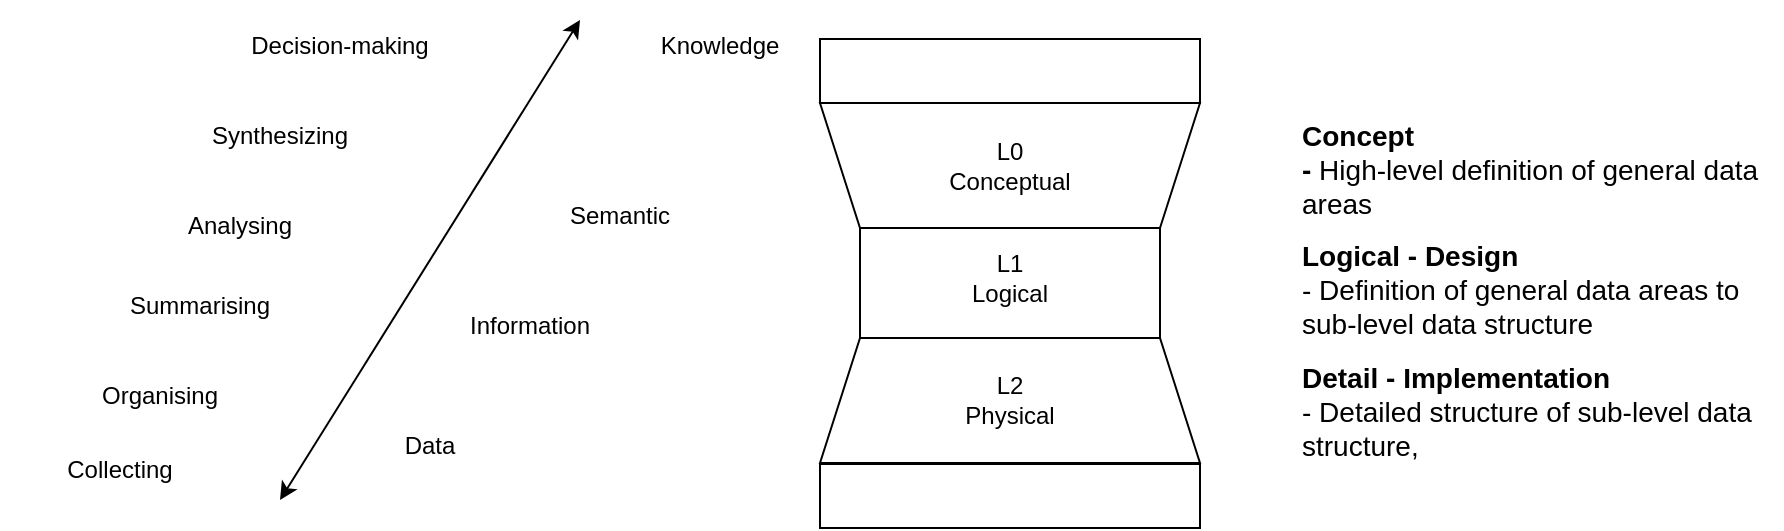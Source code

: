 <mxfile version="15.4.0" type="device" pages="2"><diagram id="O08hZm6LA_D-F_sKu-6L" name="Model"><mxGraphModel dx="1936" dy="966" grid="1" gridSize="10" guides="1" tooltips="1" connect="1" arrows="1" fold="1" page="1" pageScale="1" pageWidth="850" pageHeight="1100" math="0" shadow="0"><root><mxCell id="0"/><mxCell id="1" parent="0"/><mxCell id="8JAuBpOhYjvijGY1OPRY-4" value="&lt;p style=&quot;margin: 0px; text-indent: 0px; direction: ltr; font-size: 14px;&quot;&gt;&lt;font style=&quot;font-size: 14px; font-family: Arial; color: rgb(0, 0, 0); direction: ltr; letter-spacing: 0px; line-height: 120%; opacity: 1;&quot;&gt;&lt;b style=&quot;font-size: 14px;&quot;&gt;Concept &lt;br style=&quot;font-size: 14px;&quot;&gt;&lt;/b&gt;&lt;/font&gt;&lt;font style=&quot;font-size: 14px; font-family: Arial; color: rgb(0, 0, 0); direction: ltr; letter-spacing: 0px; line-height: 120%; opacity: 1;&quot;&gt;&lt;b style=&quot;font-size: 14px;&quot;&gt;-&lt;/b&gt;&lt;/font&gt;&lt;font style=&quot;font-size: 14px; font-family: Arial; color: rgb(0, 0, 0); direction: ltr; letter-spacing: 0px; line-height: 120%; opacity: 1;&quot;&gt; High-level definition of general data areas&lt;br style=&quot;font-size: 14px;&quot;&gt;&lt;/font&gt;&lt;/p&gt;" style="verticalAlign=middle;align=left;vsdxID=1;fillColor=none;gradientColor=none;shape=stencil(nZBLDoAgDERP0z3SIyjew0SURgSD+Lu9kMZoXLhwN9O+tukAlrNpJg1SzDH4QW/URgNYgZTkjA4UkwJUgGXng+6DX1zLfmoymdXo17xh5zmRJ6Q42BWCfc2oJfdAr+Yv+AP9Cb7OJ3H/2JG1HNGz/84klThPVCc=);strokeColor=none;spacingTop=-1;spacingBottom=-1;spacingLeft=-1;spacingRight=-1;labelBackgroundColor=none;rounded=0;html=1;whiteSpace=wrap;fontSize=14;" parent="1" vertex="1"><mxGeometry x="490" y="285" width="240" height="80" as="geometry"/></mxCell><mxCell id="8JAuBpOhYjvijGY1OPRY-5" value="&lt;p style=&quot;margin: 0px ; text-indent: 0px ; direction: ltr ; font-size: 14px&quot;&gt;&lt;font style=&quot;font-size: 14px ; font-family: &amp;#34;arial&amp;#34; ; color: rgb(0 , 0 , 0) ; direction: ltr ; letter-spacing: 0px ; line-height: 120% ; opacity: 1&quot;&gt;&lt;b style=&quot;font-size: 14px&quot;&gt;Logical - Design&lt;br style=&quot;font-size: 14px&quot;&gt;&lt;/b&gt;&lt;/font&gt;&lt;font style=&quot;font-size: 14px ; font-family: &amp;#34;arial&amp;#34; ; color: rgb(0 , 0 , 0) ; direction: ltr ; letter-spacing: 0px ; line-height: 120% ; opacity: 1&quot;&gt;-&lt;/font&gt;&lt;font style=&quot;font-size: 14px ; font-family: &amp;#34;arial&amp;#34; ; color: rgb(0 , 0 , 0) ; direction: ltr ; letter-spacing: 0px ; line-height: 120% ; opacity: 1&quot;&gt; Definition of general data areas to sub-level data structure&lt;br style=&quot;font-size: 14px&quot;&gt;&lt;/font&gt;&lt;/p&gt;" style="verticalAlign=middle;align=left;vsdxID=2;fillColor=none;gradientColor=none;shape=stencil(nZBLDoAgDERP0z3SIyjew0SURgSD+Lu9kMZoXLhwN9O+tukAlrNpJg1SzDH4QW/URgNYgZTkjA4UkwJUgGXng+6DX1zLfmoymdXo17xh5zmRJ6Q42BWCfc2oJfdAr+Yv+AP9Cb7OJ3H/2JG1HNGz/84klThPVCc=);strokeColor=none;spacingTop=-1;spacingBottom=-1;spacingLeft=-1;spacingRight=-1;labelBackgroundColor=none;rounded=0;html=1;whiteSpace=wrap;fontSize=14;" parent="1" vertex="1"><mxGeometry x="490" y="350" width="240" height="70" as="geometry"/></mxCell><mxCell id="8JAuBpOhYjvijGY1OPRY-6" value="&lt;p style=&quot;margin: 0px ; text-indent: 0px ; direction: ltr ; font-size: 14px&quot;&gt;&lt;font style=&quot;font-size: 14px ; font-family: &amp;#34;arial&amp;#34; ; color: rgb(0 , 0 , 0) ; direction: ltr ; letter-spacing: 0px ; line-height: 120% ; opacity: 1&quot;&gt;&lt;b style=&quot;font-size: 14px&quot;&gt;Detail - Implementation&lt;br style=&quot;font-size: 14px&quot;&gt;&lt;/b&gt;&lt;/font&gt;&lt;font style=&quot;font-size: 14px ; font-family: &amp;#34;arial&amp;#34; ; color: rgb(0 , 0 , 0) ; direction: ltr ; letter-spacing: 0px ; line-height: 120% ; opacity: 1&quot;&gt;- Detailed structure of sub-level data structure,&amp;nbsp;&lt;br style=&quot;font-size: 14px&quot;&gt;&lt;/font&gt;&lt;/p&gt;" style="verticalAlign=middle;align=left;vsdxID=3;fillColor=none;gradientColor=none;shape=stencil(nZBLDoAgDERP0z3SIyjew0SURgSD+Lu9kMZoXLhwN9O+tukAlrNpJg1SzDH4QW/URgNYgZTkjA4UkwJUgGXng+6DX1zLfmoymdXo17xh5zmRJ6Q42BWCfc2oJfdAr+Yv+AP9Cb7OJ3H/2JG1HNGz/84klThPVCc=);strokeColor=none;spacingTop=-1;spacingBottom=-1;spacingLeft=-1;spacingRight=-1;labelBackgroundColor=none;rounded=0;html=1;whiteSpace=wrap;fontSize=14;" parent="1" vertex="1"><mxGeometry x="490" y="421.25" width="240" height="50" as="geometry"/></mxCell><mxCell id="ksrcTpuMlKhgg3QoPFAs-2" value="Data" style="text;html=1;strokeColor=none;fillColor=none;align=center;verticalAlign=middle;whiteSpace=wrap;rounded=0;" parent="1" vertex="1"><mxGeometry x="30" y="440" width="50" height="45" as="geometry"/></mxCell><mxCell id="ksrcTpuMlKhgg3QoPFAs-3" value="Semantic" style="text;html=1;strokeColor=none;fillColor=none;align=center;verticalAlign=middle;whiteSpace=wrap;rounded=0;" parent="1" vertex="1"><mxGeometry x="125" y="325" width="50" height="45" as="geometry"/></mxCell><mxCell id="ksrcTpuMlKhgg3QoPFAs-4" value="Knowledge" style="text;html=1;strokeColor=none;fillColor=none;align=center;verticalAlign=middle;whiteSpace=wrap;rounded=0;" parent="1" vertex="1"><mxGeometry x="175" y="240" width="50" height="45" as="geometry"/></mxCell><mxCell id="ksrcTpuMlKhgg3QoPFAs-5" value="Decision-making" style="text;html=1;strokeColor=none;fillColor=none;align=center;verticalAlign=middle;whiteSpace=wrap;rounded=0;" parent="1" vertex="1"><mxGeometry x="-50" y="240" width="120" height="45" as="geometry"/></mxCell><mxCell id="ksrcTpuMlKhgg3QoPFAs-6" value="Synthesizing" style="text;html=1;strokeColor=none;fillColor=none;align=center;verticalAlign=middle;whiteSpace=wrap;rounded=0;" parent="1" vertex="1"><mxGeometry x="-80" y="285" width="120" height="45" as="geometry"/></mxCell><mxCell id="ksrcTpuMlKhgg3QoPFAs-7" value="Analysing" style="text;html=1;strokeColor=none;fillColor=none;align=center;verticalAlign=middle;whiteSpace=wrap;rounded=0;" parent="1" vertex="1"><mxGeometry x="-100" y="330" width="120" height="45" as="geometry"/></mxCell><mxCell id="ksrcTpuMlKhgg3QoPFAs-8" value="Summarising" style="text;html=1;strokeColor=none;fillColor=none;align=center;verticalAlign=middle;whiteSpace=wrap;rounded=0;" parent="1" vertex="1"><mxGeometry x="-120" y="370" width="120" height="45" as="geometry"/></mxCell><mxCell id="ksrcTpuMlKhgg3QoPFAs-9" value="Organising" style="text;html=1;strokeColor=none;fillColor=none;align=center;verticalAlign=middle;whiteSpace=wrap;rounded=0;" parent="1" vertex="1"><mxGeometry x="-140" y="415" width="120" height="45" as="geometry"/></mxCell><mxCell id="ksrcTpuMlKhgg3QoPFAs-10" value="Collecting" style="text;html=1;strokeColor=none;fillColor=none;align=center;verticalAlign=middle;whiteSpace=wrap;rounded=0;" parent="1" vertex="1"><mxGeometry x="-160" y="452.5" width="120" height="45" as="geometry"/></mxCell><mxCell id="ksrcTpuMlKhgg3QoPFAs-11" value="" style="endArrow=classic;startArrow=classic;html=1;" parent="1" edge="1"><mxGeometry width="50" height="50" relative="1" as="geometry"><mxPoint x="-20" y="490" as="sourcePoint"/><mxPoint x="130" y="250" as="targetPoint"/></mxGeometry></mxCell><mxCell id="yU8lSFqgH5itEkWd0kWe-1" value="Information" style="text;html=1;strokeColor=none;fillColor=none;align=center;verticalAlign=middle;whiteSpace=wrap;rounded=0;" parent="1" vertex="1"><mxGeometry x="80" y="380" width="50" height="45" as="geometry"/></mxCell><mxCell id="zw7ZNkhcs4XbttVjw4fQ-5" value="L2&lt;br&gt;Physical" style="shape=trapezoid;perimeter=trapezoidPerimeter;whiteSpace=wrap;html=1;fixedSize=1;" parent="1" vertex="1"><mxGeometry x="250" y="409" width="190" height="62.5" as="geometry"/></mxCell><mxCell id="zw7ZNkhcs4XbttVjw4fQ-7" value="L1&lt;br&gt;Logical" style="rounded=0;whiteSpace=wrap;html=1;" parent="1" vertex="1"><mxGeometry x="270" y="349" width="150" height="60" as="geometry"/></mxCell><mxCell id="zw7ZNkhcs4XbttVjw4fQ-9" value="L0&lt;br&gt;Conceptual" style="shape=trapezoid;perimeter=trapezoidPerimeter;whiteSpace=wrap;html=1;fixedSize=1;flipH=1;flipV=1;" parent="1" vertex="1"><mxGeometry x="250" y="291.5" width="190" height="62.5" as="geometry"/></mxCell><mxCell id="zw7ZNkhcs4XbttVjw4fQ-10" value="" style="rounded=0;whiteSpace=wrap;html=1;" parent="1" vertex="1"><mxGeometry x="250" y="472" width="190" height="32" as="geometry"/></mxCell><mxCell id="zw7ZNkhcs4XbttVjw4fQ-11" value="" style="rounded=0;whiteSpace=wrap;html=1;" parent="1" vertex="1"><mxGeometry x="250" y="259.5" width="190" height="32" as="geometry"/></mxCell></root></mxGraphModel></diagram><diagram id="BReNFBGOVGBDXimFNsif" name="Architecture"><mxGraphModel dx="1086" dy="966" grid="1" gridSize="10" guides="1" tooltips="1" connect="1" arrows="1" fold="1" page="1" pageScale="1" pageWidth="850" pageHeight="1100" math="0" shadow="0"><root><mxCell id="qyd4yAIaiESnj8-2l_Qa-0"/><mxCell id="qyd4yAIaiESnj8-2l_Qa-1" parent="qyd4yAIaiESnj8-2l_Qa-0"/><mxCell id="qyd4yAIaiESnj8-2l_Qa-2" value="&lt;b style=&quot;font-weight: normal ; font-size: 14px&quot; id=&quot;docs-internal-guid-a7b98ace-7fff-68f6-052d-10581b2ae7f4&quot;&gt;&lt;ol style=&quot;margin-top: 0px ; margin-bottom: 0px ; font-size: 14px&quot;&gt;&lt;li dir=&quot;ltr&quot; style=&quot;list-style-type: decimal ; font-size: 14px ; font-family: &amp;#34;arial&amp;#34; ; color: rgb(89 , 89 , 89) ; background-color: transparent ; font-weight: 400 ; font-style: normal ; font-variant: normal ; text-decoration: none ; vertical-align: baseline&quot;&gt;&lt;p dir=&quot;ltr&quot; style=&quot;line-height: 1.38 ; margin-top: 0pt ; margin-bottom: 0pt ; font-size: 14px&quot;&gt;&lt;span style=&quot;font-size: 14px ; font-family: &amp;#34;arial&amp;#34; ; color: rgb(89 , 89 , 89) ; background-color: transparent ; font-weight: 400 ; font-style: normal ; font-variant: normal ; text-decoration: none ; vertical-align: baseline&quot;&gt;Operational / Systems Level - one domain&lt;br&gt;&lt;/span&gt;&lt;/p&gt;&lt;/li&gt;&lt;li dir=&quot;ltr&quot; style=&quot;list-style-type: decimal ; font-size: 14px ; font-family: &amp;#34;arial&amp;#34; ; color: rgb(89 , 89 , 89) ; background-color: transparent ; font-weight: 400 ; font-style: normal ; font-variant: normal ; text-decoration: none ; vertical-align: baseline&quot;&gt;&lt;p dir=&quot;ltr&quot; style=&quot;line-height: 1.38 ; margin-top: 0pt ; margin-bottom: 0pt ; font-size: 14px&quot;&gt;Development / Implementation Level - one domain&lt;br&gt;&lt;/p&gt;&lt;/li&gt;&lt;li dir=&quot;ltr&quot; style=&quot;list-style-type: decimal ; font-size: 14px ; font-family: &amp;#34;arial&amp;#34; ; color: rgb(89 , 89 , 89) ; background-color: transparent ; font-weight: 400 ; font-style: normal ; font-variant: normal ; text-decoration: none ; vertical-align: baseline&quot;&gt;&lt;p dir=&quot;ltr&quot; style=&quot;line-height: 1.38 ; margin-top: 0pt ; margin-bottom: 0pt ; font-size: 14px&quot;&gt;Solution / Design Level - limited domains&lt;br&gt;&lt;/p&gt;&lt;/li&gt;&lt;li dir=&quot;ltr&quot; style=&quot;list-style-type: decimal ; font-size: 14px ; font-family: &amp;#34;arial&amp;#34; ; color: rgb(89 , 89 , 89) ; background-color: transparent ; font-weight: 400 ; font-style: normal ; font-variant: normal ; text-decoration: none ; vertical-align: baseline&quot;&gt;&lt;p dir=&quot;ltr&quot; style=&quot;line-height: 1.38 ; margin-top: 0pt ; margin-bottom: 16pt ; font-size: 14px&quot;&gt;Architectural Level - all domains&lt;/p&gt;&lt;/li&gt;&lt;/ol&gt;&lt;/b&gt;" style="text;whiteSpace=wrap;html=1;fontSize=14;" parent="qyd4yAIaiESnj8-2l_Qa-1" vertex="1"><mxGeometry x="425" y="480" width="385" height="230" as="geometry"/></mxCell><mxCell id="qyd4yAIaiESnj8-2l_Qa-3" value="System" style="shape=trapezoid;perimeter=trapezoidPerimeter;whiteSpace=wrap;html=1;fontSize=14;size=0.092;" parent="qyd4yAIaiESnj8-2l_Qa-1" vertex="1"><mxGeometry x="145" y="660" width="270" height="60" as="geometry"/></mxCell><mxCell id="qyd4yAIaiESnj8-2l_Qa-4" value="Implementation" style="shape=trapezoid;perimeter=trapezoidPerimeter;whiteSpace=wrap;html=1;fontSize=14;size=0.111;" parent="qyd4yAIaiESnj8-2l_Qa-1" vertex="1"><mxGeometry x="170" y="600" width="220" height="60" as="geometry"/></mxCell><mxCell id="qyd4yAIaiESnj8-2l_Qa-5" value="Experience" style="shape=trapezoid;perimeter=trapezoidPerimeter;whiteSpace=wrap;html=1;fontSize=14;size=0.14;" parent="qyd4yAIaiESnj8-2l_Qa-1" vertex="1"><mxGeometry x="195" y="540" width="170" height="60" as="geometry"/></mxCell><mxCell id="qyd4yAIaiESnj8-2l_Qa-6" value="Architectural" style="shape=trapezoid;perimeter=trapezoidPerimeter;whiteSpace=wrap;html=1;fontSize=14;" parent="qyd4yAIaiESnj8-2l_Qa-1" vertex="1"><mxGeometry x="220" y="480" width="121" height="60" as="geometry"/></mxCell></root></mxGraphModel></diagram></mxfile>